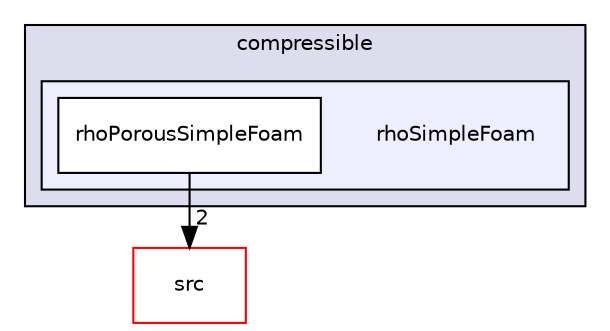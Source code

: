 digraph "applications/solvers/compressible/rhoSimpleFoam" {
  bgcolor=transparent;
  compound=true
  node [ fontsize="10", fontname="Helvetica"];
  edge [ labelfontsize="10", labelfontname="Helvetica"];
  subgraph clusterdir_ec6fbd2e4e71296a5c4843bd2aa1db19 {
    graph [ bgcolor="#ddddee", pencolor="black", label="compressible" fontname="Helvetica", fontsize="10", URL="dir_ec6fbd2e4e71296a5c4843bd2aa1db19.html"]
  subgraph clusterdir_02f8561ddd21433f2eae679929d7c0f8 {
    graph [ bgcolor="#eeeeff", pencolor="black", label="" URL="dir_02f8561ddd21433f2eae679929d7c0f8.html"];
    dir_02f8561ddd21433f2eae679929d7c0f8 [shape=plaintext label="rhoSimpleFoam"];
    dir_13a994a6aad076f21e539e98e621c9d3 [shape=box label="rhoPorousSimpleFoam" color="black" fillcolor="white" style="filled" URL="dir_13a994a6aad076f21e539e98e621c9d3.html"];
  }
  }
  dir_68267d1309a1af8e8297ef4c3efbcdba [shape=box label="src" color="red" URL="dir_68267d1309a1af8e8297ef4c3efbcdba.html"];
  dir_13a994a6aad076f21e539e98e621c9d3->dir_68267d1309a1af8e8297ef4c3efbcdba [headlabel="2", labeldistance=1.5 headhref="dir_000030_000737.html"];
}
